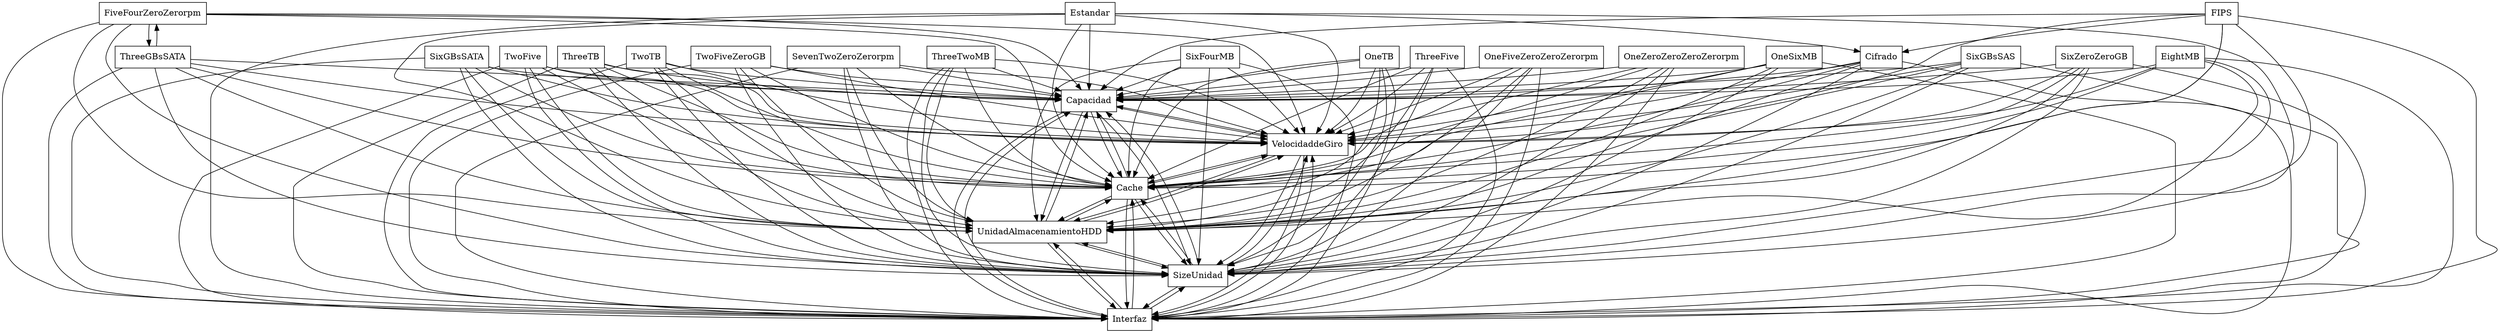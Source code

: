 digraph{
graph [rankdir=TB];
node [shape=box];
edge [arrowhead=normal];
0[label="TwoTB",]
1[label="SixZeroZeroGB",]
2[label="Estandar",]
3[label="Capacidad",]
4[label="VelocidaddeGiro",]
5[label="Interfaz",]
6[label="Cifrado",]
7[label="FiveFourZeroZerorpm",]
8[label="TwoFive",]
9[label="OneZeroZeroZeroZerorpm",]
10[label="FIPS",]
11[label="OneTB",]
12[label="ThreeGBsSATA",]
13[label="OneSixMB",]
14[label="SizeUnidad",]
15[label="TwoFiveZeroGB",]
16[label="ThreeFive",]
17[label="EightMB",]
18[label="UnidadAlmacenamientoHDD",]
19[label="ThreeTwoMB",]
20[label="Cache",]
21[label="SixGBsSATA",]
22[label="SixGBsSAS",]
23[label="OneFiveZeroZeroZerorpm",]
24[label="SixFourMB",]
25[label="SevenTwoZeroZerorpm",]
26[label="ThreeTB",]
0->3[label="",]
0->4[label="",]
0->5[label="",]
0->14[label="",]
0->18[label="",]
0->20[label="",]
1->3[label="",]
1->4[label="",]
1->5[label="",]
1->14[label="",]
1->18[label="",]
1->20[label="",]
2->3[label="",]
2->4[label="",]
2->5[label="",]
2->6[label="",]
2->14[label="",]
2->18[label="",]
2->20[label="",]
3->4[label="",]
3->5[label="",]
3->14[label="",]
3->18[label="",]
3->20[label="",]
4->3[label="",]
4->5[label="",]
4->14[label="",]
4->18[label="",]
4->20[label="",]
5->3[label="",]
5->4[label="",]
5->14[label="",]
5->18[label="",]
5->20[label="",]
6->3[label="",]
6->4[label="",]
6->5[label="",]
6->14[label="",]
6->18[label="",]
6->20[label="",]
7->3[label="",]
7->4[label="",]
7->5[label="",]
7->12[label="",]
7->14[label="",]
7->18[label="",]
7->20[label="",]
8->3[label="",]
8->4[label="",]
8->5[label="",]
8->14[label="",]
8->18[label="",]
8->20[label="",]
9->3[label="",]
9->4[label="",]
9->5[label="",]
9->14[label="",]
9->18[label="",]
9->20[label="",]
10->3[label="",]
10->4[label="",]
10->5[label="",]
10->6[label="",]
10->14[label="",]
10->18[label="",]
10->20[label="",]
11->3[label="",]
11->4[label="",]
11->5[label="",]
11->14[label="",]
11->18[label="",]
11->20[label="",]
12->3[label="",]
12->4[label="",]
12->5[label="",]
12->7[label="",]
12->14[label="",]
12->18[label="",]
12->20[label="",]
13->3[label="",]
13->4[label="",]
13->5[label="",]
13->14[label="",]
13->18[label="",]
13->20[label="",]
14->3[label="",]
14->4[label="",]
14->5[label="",]
14->18[label="",]
14->20[label="",]
15->3[label="",]
15->4[label="",]
15->5[label="",]
15->14[label="",]
15->18[label="",]
15->20[label="",]
16->3[label="",]
16->4[label="",]
16->5[label="",]
16->14[label="",]
16->18[label="",]
16->20[label="",]
17->3[label="",]
17->4[label="",]
17->5[label="",]
17->14[label="",]
17->18[label="",]
17->20[label="",]
18->3[label="",]
18->4[label="",]
18->5[label="",]
18->14[label="",]
18->20[label="",]
19->3[label="",]
19->4[label="",]
19->5[label="",]
19->14[label="",]
19->18[label="",]
19->20[label="",]
20->3[label="",]
20->4[label="",]
20->5[label="",]
20->14[label="",]
20->18[label="",]
21->3[label="",]
21->4[label="",]
21->5[label="",]
21->14[label="",]
21->18[label="",]
21->20[label="",]
22->3[label="",]
22->4[label="",]
22->5[label="",]
22->14[label="",]
22->18[label="",]
22->20[label="",]
23->3[label="",]
23->4[label="",]
23->5[label="",]
23->14[label="",]
23->18[label="",]
23->20[label="",]
24->3[label="",]
24->4[label="",]
24->5[label="",]
24->14[label="",]
24->18[label="",]
24->20[label="",]
25->3[label="",]
25->4[label="",]
25->5[label="",]
25->14[label="",]
25->18[label="",]
25->20[label="",]
26->3[label="",]
26->4[label="",]
26->5[label="",]
26->14[label="",]
26->18[label="",]
26->20[label="",]
}
